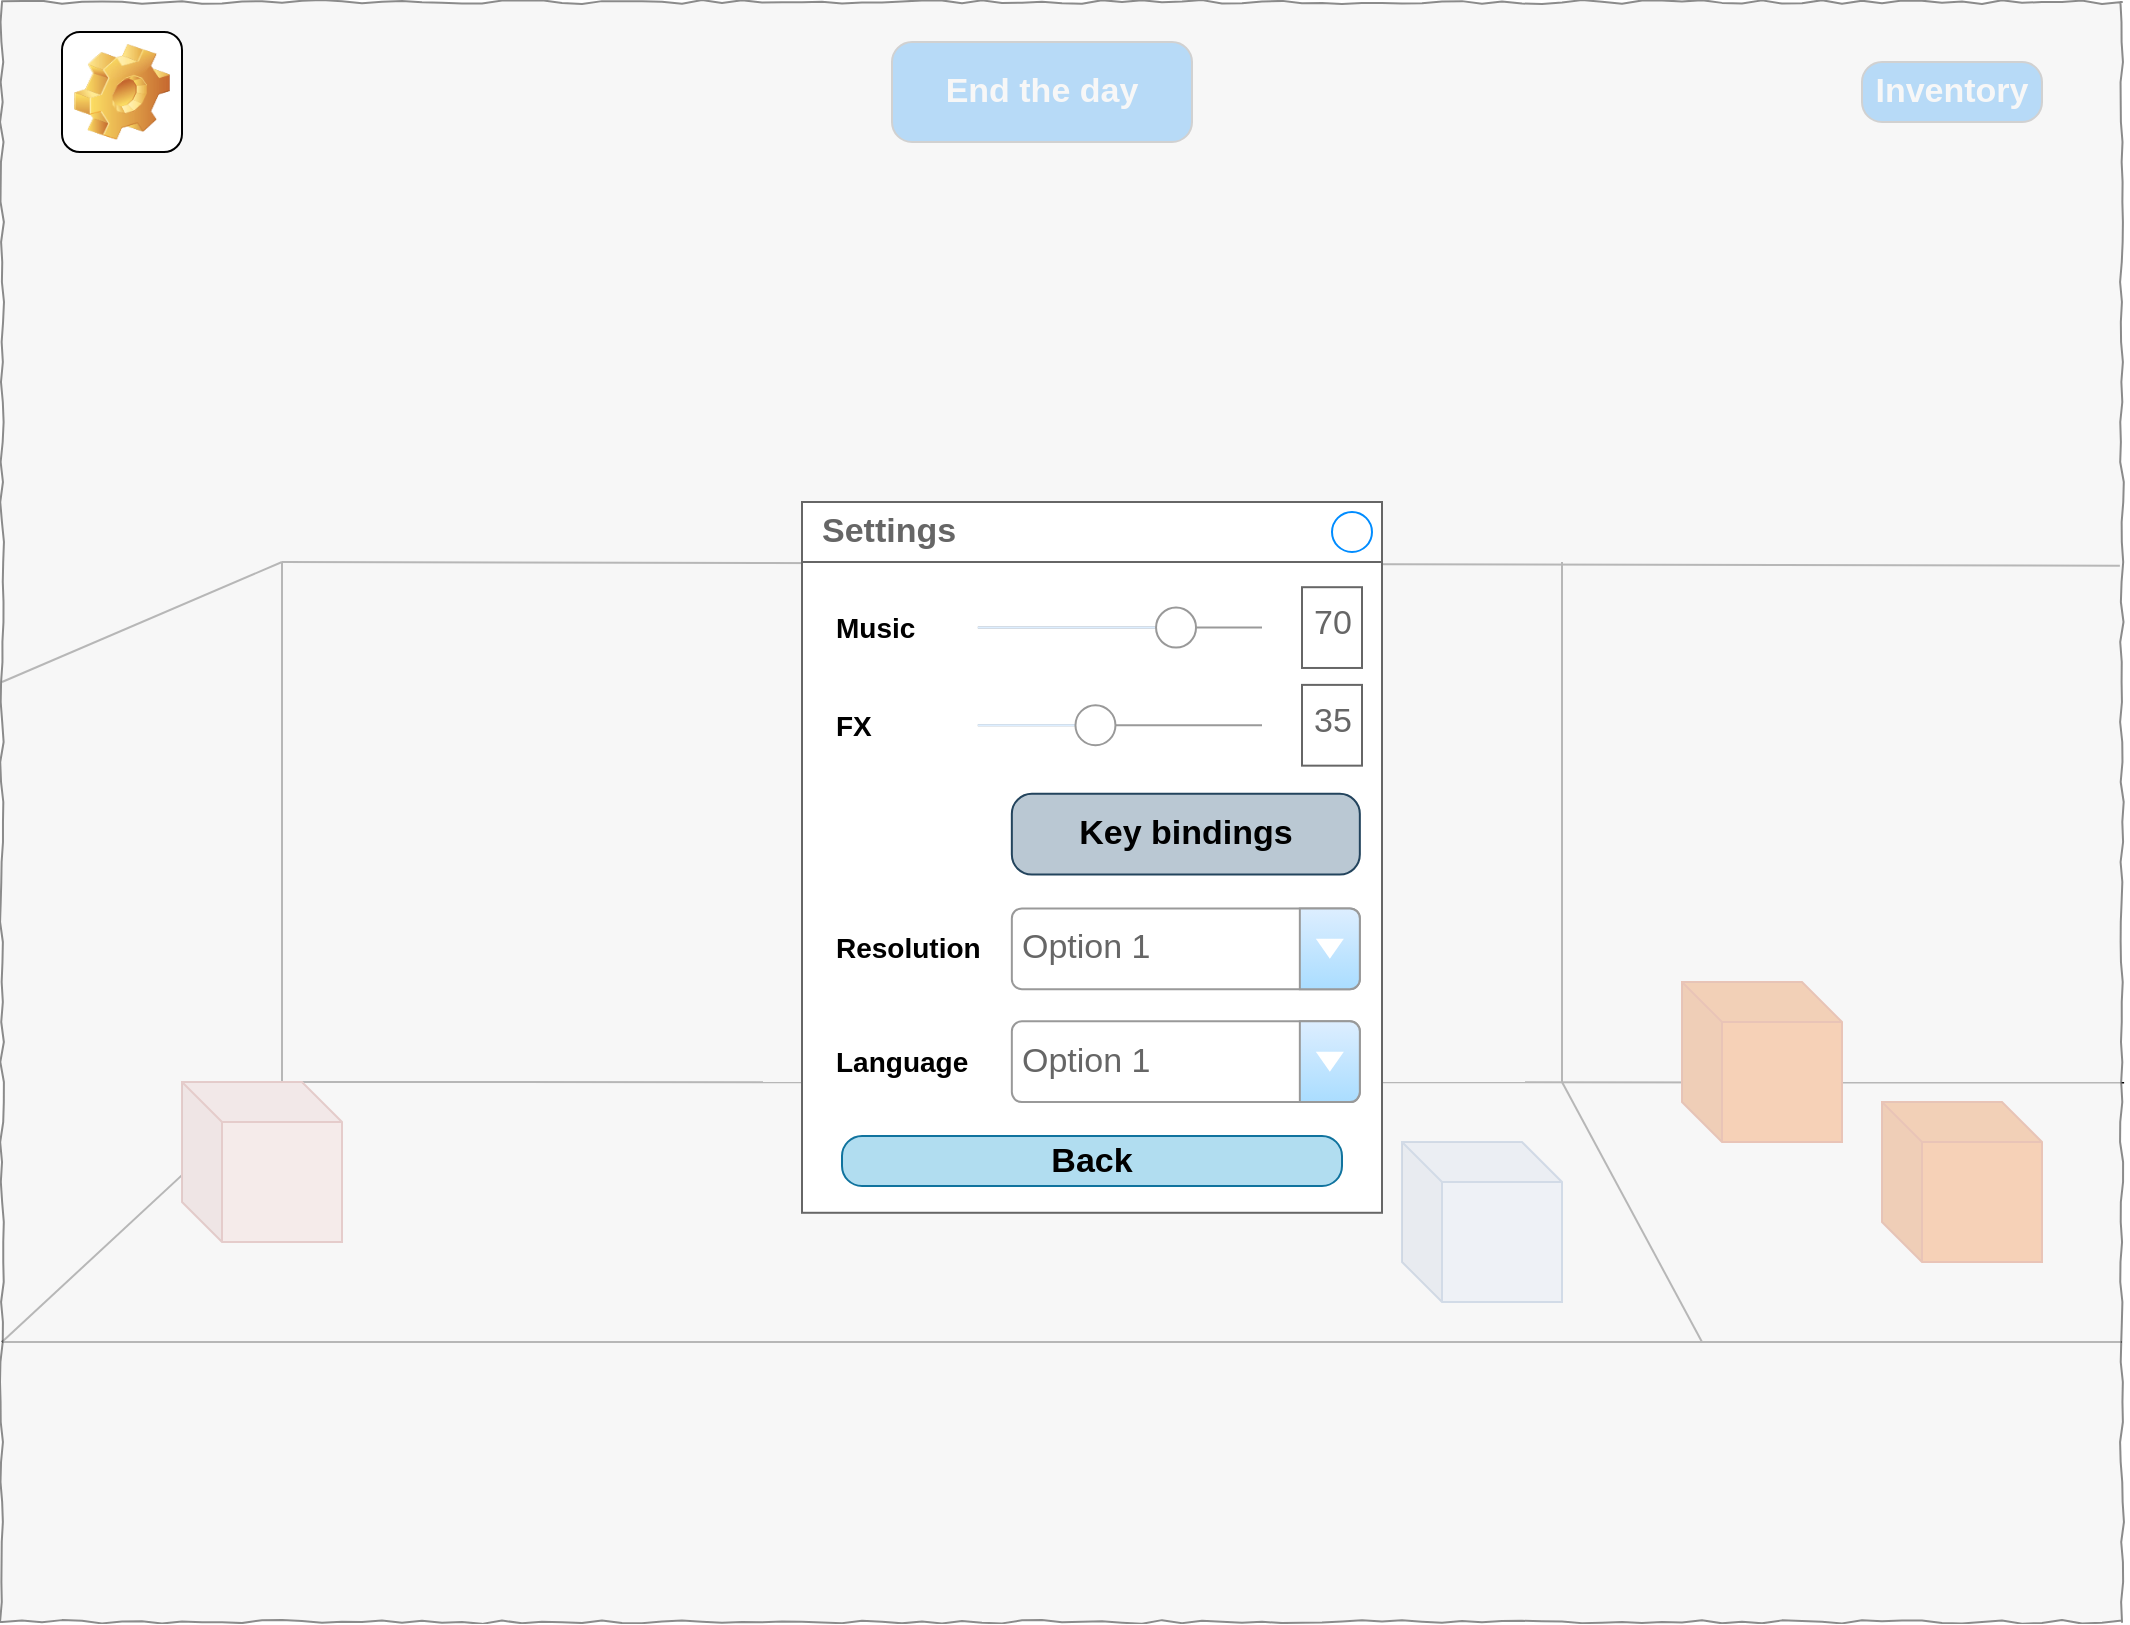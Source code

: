 <mxfile version="21.7.5" type="device">
  <diagram name="Page-1" id="F55Mbg4zzoxhmsfP9F2V">
    <mxGraphModel dx="2440" dy="929" grid="1" gridSize="10" guides="1" tooltips="1" connect="1" arrows="1" fold="1" page="1" pageScale="1" pageWidth="827" pageHeight="1169" math="0" shadow="0">
      <root>
        <mxCell id="0" />
        <mxCell id="1" parent="0" />
        <mxCell id="MvYqBOjVcbLFHdokLBEU-2" value="" style="endArrow=none;html=1;rounded=0;entryX=0.132;entryY=0.667;entryDx=0;entryDy=0;entryPerimeter=0;" edge="1" parent="1" target="MvYqBOjVcbLFHdokLBEU-1">
          <mxGeometry width="50" height="50" relative="1" as="geometry">
            <mxPoint x="20" y="690" as="sourcePoint" />
            <mxPoint x="70" y="570" as="targetPoint" />
          </mxGeometry>
        </mxCell>
        <mxCell id="MvYqBOjVcbLFHdokLBEU-3" value="" style="endArrow=none;html=1;rounded=0;entryX=1.001;entryY=0.667;entryDx=0;entryDy=0;entryPerimeter=0;" edge="1" parent="1" target="MvYqBOjVcbLFHdokLBEU-1">
          <mxGeometry width="50" height="50" relative="1" as="geometry">
            <mxPoint x="160" y="560" as="sourcePoint" />
            <mxPoint x="570" y="400" as="targetPoint" />
          </mxGeometry>
        </mxCell>
        <mxCell id="MvYqBOjVcbLFHdokLBEU-4" value="" style="endArrow=none;html=1;rounded=0;entryX=1.001;entryY=0.667;entryDx=0;entryDy=0;entryPerimeter=0;" edge="1" parent="1">
          <mxGeometry width="50" height="50" relative="1" as="geometry">
            <mxPoint x="20" y="690" as="sourcePoint" />
            <mxPoint x="1080" y="690" as="targetPoint" />
          </mxGeometry>
        </mxCell>
        <mxCell id="MvYqBOjVcbLFHdokLBEU-5" value="" style="endArrow=none;html=1;rounded=0;entryX=0.132;entryY=0.667;entryDx=0;entryDy=0;entryPerimeter=0;" edge="1" parent="1">
          <mxGeometry width="50" height="50" relative="1" as="geometry">
            <mxPoint x="20" y="360" as="sourcePoint" />
            <mxPoint x="160" y="300" as="targetPoint" />
          </mxGeometry>
        </mxCell>
        <mxCell id="MvYqBOjVcbLFHdokLBEU-6" value="" style="endArrow=none;html=1;rounded=0;" edge="1" parent="1">
          <mxGeometry width="50" height="50" relative="1" as="geometry">
            <mxPoint x="160" y="560" as="sourcePoint" />
            <mxPoint x="160" y="300" as="targetPoint" />
          </mxGeometry>
        </mxCell>
        <mxCell id="MvYqBOjVcbLFHdokLBEU-7" value="" style="endArrow=none;html=1;rounded=0;entryX=0.999;entryY=0.348;entryDx=0;entryDy=0;entryPerimeter=0;" edge="1" parent="1" target="MvYqBOjVcbLFHdokLBEU-1">
          <mxGeometry width="50" height="50" relative="1" as="geometry">
            <mxPoint x="160" y="300" as="sourcePoint" />
            <mxPoint x="570" y="400" as="targetPoint" />
          </mxGeometry>
        </mxCell>
        <mxCell id="MvYqBOjVcbLFHdokLBEU-8" value="" style="shape=cube;whiteSpace=wrap;html=1;boundedLbl=1;backgroundOutline=1;darkOpacity=0.05;darkOpacity2=0.1;fillColor=#f8cecc;strokeColor=#b85450;" vertex="1" parent="1">
          <mxGeometry x="110" y="560" width="80" height="80" as="geometry" />
        </mxCell>
        <mxCell id="MvYqBOjVcbLFHdokLBEU-9" value="" style="shape=cube;whiteSpace=wrap;html=1;boundedLbl=1;backgroundOutline=1;darkOpacity=0.05;darkOpacity2=0.1;fillColor=#dae8fc;strokeColor=#6c8ebf;" vertex="1" parent="1">
          <mxGeometry x="720" y="590" width="80" height="80" as="geometry" />
        </mxCell>
        <mxCell id="MvYqBOjVcbLFHdokLBEU-10" value="" style="shape=cube;whiteSpace=wrap;html=1;boundedLbl=1;backgroundOutline=1;darkOpacity=0.05;darkOpacity2=0.1;fillColor=#d5e8d4;strokeColor=#82b366;" vertex="1" parent="1">
          <mxGeometry x="500" y="500" width="80" height="80" as="geometry" />
        </mxCell>
        <mxCell id="MvYqBOjVcbLFHdokLBEU-11" value="" style="endArrow=none;html=1;rounded=0;" edge="1" parent="1">
          <mxGeometry width="50" height="50" relative="1" as="geometry">
            <mxPoint x="800" y="560" as="sourcePoint" />
            <mxPoint x="800" y="300" as="targetPoint" />
          </mxGeometry>
        </mxCell>
        <mxCell id="MvYqBOjVcbLFHdokLBEU-12" value="" style="endArrow=none;html=1;rounded=0;" edge="1" parent="1">
          <mxGeometry width="50" height="50" relative="1" as="geometry">
            <mxPoint x="870" y="690" as="sourcePoint" />
            <mxPoint x="800" y="560" as="targetPoint" />
          </mxGeometry>
        </mxCell>
        <mxCell id="MvYqBOjVcbLFHdokLBEU-13" value="" style="shape=cube;whiteSpace=wrap;html=1;boundedLbl=1;backgroundOutline=1;darkOpacity=0.05;darkOpacity2=0.1;fillColor=#fa6800;strokeColor=#C73500;fontColor=#000000;" vertex="1" parent="1">
          <mxGeometry x="860" y="510" width="80" height="80" as="geometry" />
        </mxCell>
        <mxCell id="MvYqBOjVcbLFHdokLBEU-14" value="" style="shape=cube;whiteSpace=wrap;html=1;boundedLbl=1;backgroundOutline=1;darkOpacity=0.05;darkOpacity2=0.1;fillColor=#fa6800;strokeColor=#C73500;fontColor=#000000;" vertex="1" parent="1">
          <mxGeometry x="960" y="570" width="80" height="80" as="geometry" />
        </mxCell>
        <mxCell id="MvYqBOjVcbLFHdokLBEU-15" value="End the day" style="strokeWidth=1;shadow=0;dashed=0;align=center;html=1;shape=mxgraph.mockup.buttons.button;strokeColor=#666666;fontColor=#ffffff;mainText=;buttonStyle=round;fontSize=17;fontStyle=1;fillColor=#008cff;whiteSpace=wrap;" vertex="1" parent="1">
          <mxGeometry x="465" y="40" width="150" height="50" as="geometry" />
        </mxCell>
        <mxCell id="MvYqBOjVcbLFHdokLBEU-17" value="Inventory" style="strokeWidth=1;shadow=0;dashed=0;align=center;html=1;shape=mxgraph.mockup.buttons.button;strokeColor=#666666;fontColor=#ffffff;mainText=;buttonStyle=round;fontSize=17;fontStyle=1;fillColor=#008cff;whiteSpace=wrap;" vertex="1" parent="1">
          <mxGeometry x="950" y="50" width="90" height="30" as="geometry" />
        </mxCell>
        <mxCell id="MvYqBOjVcbLFHdokLBEU-1" value="" style="whiteSpace=wrap;html=1;rounded=0;shadow=0;labelBackgroundColor=none;strokeColor=#666666;strokeWidth=1;fillColor=#f5f5f5;fontFamily=Verdana;fontSize=12;fontColor=#333333;align=center;comic=1;opacity=75;" vertex="1" parent="1">
          <mxGeometry x="20" y="20" width="1060" height="810" as="geometry" />
        </mxCell>
        <object label="" Settings="" id="MvYqBOjVcbLFHdokLBEU-16">
          <mxCell style="icon;html=1;image=img/clipart/Gear_128x128.png;fontSize=13;" vertex="1" parent="1">
            <mxGeometry x="50" y="35" width="60" height="60" as="geometry" />
          </mxCell>
        </object>
        <mxCell id="MvYqBOjVcbLFHdokLBEU-18" value="" style="strokeWidth=1;shadow=0;dashed=0;align=center;html=1;shape=mxgraph.mockup.containers.rrect;rSize=0;strokeColor=#666666;fontColor=#666666;fontSize=17;verticalAlign=top;whiteSpace=wrap;fillColor=#ffffff;spacingTop=32;" vertex="1" parent="1">
          <mxGeometry x="420" y="270" width="290" height="355.388" as="geometry" />
        </mxCell>
        <mxCell id="MvYqBOjVcbLFHdokLBEU-19" value="Settings" style="strokeWidth=1;shadow=0;dashed=0;align=center;html=1;shape=mxgraph.mockup.containers.rrect;rSize=0;fontSize=17;fontColor=#666666;strokeColor=#666666;align=left;spacingLeft=8;fillColor=#ffffff;resizeWidth=1;whiteSpace=wrap;fontStyle=1" vertex="1" parent="MvYqBOjVcbLFHdokLBEU-18">
          <mxGeometry width="290" height="30" relative="1" as="geometry" />
        </mxCell>
        <mxCell id="MvYqBOjVcbLFHdokLBEU-20" value="" style="shape=ellipse;strokeColor=#008cff;resizable=0;fillColor=none;html=1;" vertex="1" parent="MvYqBOjVcbLFHdokLBEU-19">
          <mxGeometry x="1" y="0.5" width="20" height="20" relative="1" as="geometry">
            <mxPoint x="-25" y="-10" as="offset" />
          </mxGeometry>
        </mxCell>
        <mxCell id="MvYqBOjVcbLFHdokLBEU-27" value="" style="verticalLabelPosition=bottom;shadow=0;dashed=0;align=center;html=1;verticalAlign=top;strokeWidth=1;shape=mxgraph.mockup.forms.horSlider;strokeColor=#999999;sliderStyle=basic;sliderPos=71.244;handleStyle=circle;fillColor2=#ddeeff;" vertex="1" parent="MvYqBOjVcbLFHdokLBEU-18">
          <mxGeometry x="87.92" y="29.974" width="142.08" height="65.625" as="geometry" />
        </mxCell>
        <mxCell id="MvYqBOjVcbLFHdokLBEU-28" value="" style="verticalLabelPosition=bottom;shadow=0;dashed=0;align=center;html=1;verticalAlign=top;strokeWidth=1;shape=mxgraph.mockup.forms.horSlider;strokeColor=#999999;sliderStyle=basic;sliderPos=40.744;handleStyle=circle;fillColor2=#ddeeff;" vertex="1" parent="MvYqBOjVcbLFHdokLBEU-18">
          <mxGeometry x="87.92" y="78.821" width="142.08" height="65.625" as="geometry" />
        </mxCell>
        <mxCell id="MvYqBOjVcbLFHdokLBEU-29" value="Option 1" style="strokeWidth=1;shadow=0;dashed=0;align=center;html=1;shape=mxgraph.mockup.forms.comboBox;strokeColor=#999999;fillColor=#ddeeff;align=left;fillColor2=#aaddff;mainText=;fontColor=#666666;fontSize=17;spacingLeft=3;" vertex="1" parent="MvYqBOjVcbLFHdokLBEU-18">
          <mxGeometry x="104.92" y="203.192" width="174" height="40.385" as="geometry" />
        </mxCell>
        <mxCell id="MvYqBOjVcbLFHdokLBEU-31" value="Key bindings" style="strokeWidth=1;shadow=0;dashed=0;align=center;html=1;shape=mxgraph.mockup.buttons.button;mainText=;buttonStyle=round;fontSize=17;fontStyle=1;whiteSpace=wrap;fillColor=#bac8d3;strokeColor=#23445d;" vertex="1" parent="MvYqBOjVcbLFHdokLBEU-18">
          <mxGeometry x="104.92" y="145.923" width="174" height="40.385" as="geometry" />
        </mxCell>
        <mxCell id="MvYqBOjVcbLFHdokLBEU-32" value="Music" style="text;align=left;fontStyle=1;verticalAlign=middle;spacingLeft=3;spacingRight=3;strokeColor=none;rotatable=0;points=[[0,0.5],[1,0.5]];portConstraint=eastwest;html=1;fontSize=14;" vertex="1" parent="MvYqBOjVcbLFHdokLBEU-18">
          <mxGeometry x="11.6" y="45.294" width="81.2" height="35" as="geometry" />
        </mxCell>
        <mxCell id="MvYqBOjVcbLFHdokLBEU-33" value="FX" style="text;align=left;fontStyle=1;verticalAlign=middle;spacingLeft=3;spacingRight=3;strokeColor=none;rotatable=0;points=[[0,0.5],[1,0.5]];portConstraint=eastwest;html=1;fontSize=14;" vertex="1" parent="MvYqBOjVcbLFHdokLBEU-18">
          <mxGeometry x="11.6" y="94.14" width="81.2" height="35" as="geometry" />
        </mxCell>
        <mxCell id="MvYqBOjVcbLFHdokLBEU-34" value="Resolution" style="text;align=left;fontStyle=1;verticalAlign=middle;spacingLeft=3;spacingRight=3;strokeColor=none;rotatable=0;points=[[0,0.5],[1,0.5]];portConstraint=eastwest;html=1;fontSize=14;" vertex="1" parent="MvYqBOjVcbLFHdokLBEU-18">
          <mxGeometry x="11.6" y="205.885" width="81.2" height="35" as="geometry" />
        </mxCell>
        <mxCell id="MvYqBOjVcbLFHdokLBEU-35" value="70" style="strokeWidth=1;shadow=0;dashed=0;align=center;html=1;shape=mxgraph.mockup.text.textBox;fontColor=#666666;align=left;fontSize=17;spacingLeft=4;spacingTop=-3;whiteSpace=wrap;strokeColor=#666666;mainText=" vertex="1" parent="MvYqBOjVcbLFHdokLBEU-18">
          <mxGeometry x="250" y="42.601" width="30" height="40.385" as="geometry" />
        </mxCell>
        <mxCell id="MvYqBOjVcbLFHdokLBEU-36" value="35" style="strokeWidth=1;shadow=0;dashed=0;align=center;html=1;shape=mxgraph.mockup.text.textBox;fontColor=#666666;align=left;fontSize=17;spacingLeft=4;spacingTop=-3;whiteSpace=wrap;strokeColor=#666666;mainText=" vertex="1" parent="MvYqBOjVcbLFHdokLBEU-18">
          <mxGeometry x="250" y="91.447" width="30" height="40.385" as="geometry" />
        </mxCell>
        <mxCell id="MvYqBOjVcbLFHdokLBEU-37" value="Option 1" style="strokeWidth=1;shadow=0;dashed=0;align=center;html=1;shape=mxgraph.mockup.forms.comboBox;strokeColor=#999999;fillColor=#ddeeff;align=left;fillColor2=#aaddff;mainText=;fontColor=#666666;fontSize=17;spacingLeft=3;" vertex="1" parent="MvYqBOjVcbLFHdokLBEU-18">
          <mxGeometry x="104.92" y="259.664" width="174" height="40.385" as="geometry" />
        </mxCell>
        <mxCell id="MvYqBOjVcbLFHdokLBEU-38" value="Language" style="text;align=left;fontStyle=1;verticalAlign=middle;spacingLeft=3;spacingRight=3;strokeColor=none;rotatable=0;points=[[0,0.5],[1,0.5]];portConstraint=eastwest;html=1;fontSize=14;" vertex="1" parent="MvYqBOjVcbLFHdokLBEU-18">
          <mxGeometry x="11.6" y="262.356" width="81.2" height="35" as="geometry" />
        </mxCell>
        <mxCell id="MvYqBOjVcbLFHdokLBEU-39" value="Back" style="strokeWidth=1;shadow=0;dashed=0;align=center;html=1;shape=mxgraph.mockup.buttons.button;mainText=;buttonStyle=round;fontSize=17;fontStyle=1;whiteSpace=wrap;fillColor=#b1ddf0;strokeColor=#10739e;" vertex="1" parent="MvYqBOjVcbLFHdokLBEU-18">
          <mxGeometry x="20" y="317" width="250" height="25" as="geometry" />
        </mxCell>
      </root>
    </mxGraphModel>
  </diagram>
</mxfile>
